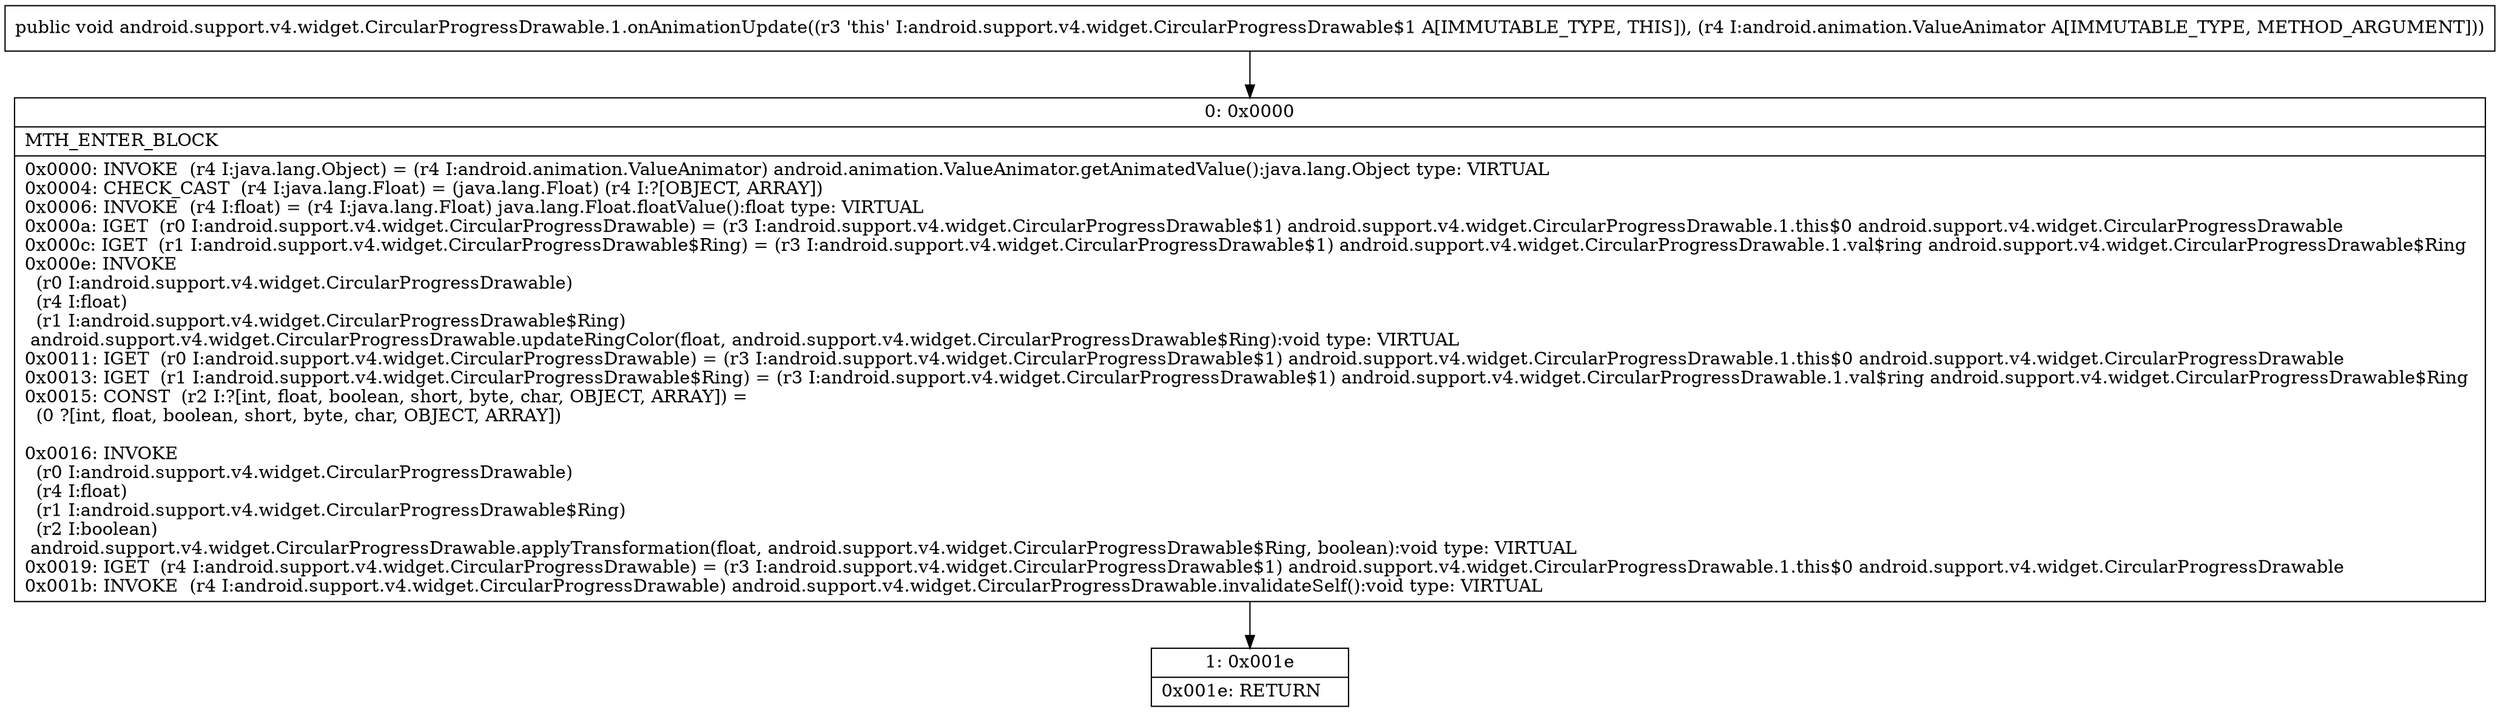 digraph "CFG forandroid.support.v4.widget.CircularProgressDrawable.1.onAnimationUpdate(Landroid\/animation\/ValueAnimator;)V" {
Node_0 [shape=record,label="{0\:\ 0x0000|MTH_ENTER_BLOCK\l|0x0000: INVOKE  (r4 I:java.lang.Object) = (r4 I:android.animation.ValueAnimator) android.animation.ValueAnimator.getAnimatedValue():java.lang.Object type: VIRTUAL \l0x0004: CHECK_CAST  (r4 I:java.lang.Float) = (java.lang.Float) (r4 I:?[OBJECT, ARRAY]) \l0x0006: INVOKE  (r4 I:float) = (r4 I:java.lang.Float) java.lang.Float.floatValue():float type: VIRTUAL \l0x000a: IGET  (r0 I:android.support.v4.widget.CircularProgressDrawable) = (r3 I:android.support.v4.widget.CircularProgressDrawable$1) android.support.v4.widget.CircularProgressDrawable.1.this$0 android.support.v4.widget.CircularProgressDrawable \l0x000c: IGET  (r1 I:android.support.v4.widget.CircularProgressDrawable$Ring) = (r3 I:android.support.v4.widget.CircularProgressDrawable$1) android.support.v4.widget.CircularProgressDrawable.1.val$ring android.support.v4.widget.CircularProgressDrawable$Ring \l0x000e: INVOKE  \l  (r0 I:android.support.v4.widget.CircularProgressDrawable)\l  (r4 I:float)\l  (r1 I:android.support.v4.widget.CircularProgressDrawable$Ring)\l android.support.v4.widget.CircularProgressDrawable.updateRingColor(float, android.support.v4.widget.CircularProgressDrawable$Ring):void type: VIRTUAL \l0x0011: IGET  (r0 I:android.support.v4.widget.CircularProgressDrawable) = (r3 I:android.support.v4.widget.CircularProgressDrawable$1) android.support.v4.widget.CircularProgressDrawable.1.this$0 android.support.v4.widget.CircularProgressDrawable \l0x0013: IGET  (r1 I:android.support.v4.widget.CircularProgressDrawable$Ring) = (r3 I:android.support.v4.widget.CircularProgressDrawable$1) android.support.v4.widget.CircularProgressDrawable.1.val$ring android.support.v4.widget.CircularProgressDrawable$Ring \l0x0015: CONST  (r2 I:?[int, float, boolean, short, byte, char, OBJECT, ARRAY]) = \l  (0 ?[int, float, boolean, short, byte, char, OBJECT, ARRAY])\l \l0x0016: INVOKE  \l  (r0 I:android.support.v4.widget.CircularProgressDrawable)\l  (r4 I:float)\l  (r1 I:android.support.v4.widget.CircularProgressDrawable$Ring)\l  (r2 I:boolean)\l android.support.v4.widget.CircularProgressDrawable.applyTransformation(float, android.support.v4.widget.CircularProgressDrawable$Ring, boolean):void type: VIRTUAL \l0x0019: IGET  (r4 I:android.support.v4.widget.CircularProgressDrawable) = (r3 I:android.support.v4.widget.CircularProgressDrawable$1) android.support.v4.widget.CircularProgressDrawable.1.this$0 android.support.v4.widget.CircularProgressDrawable \l0x001b: INVOKE  (r4 I:android.support.v4.widget.CircularProgressDrawable) android.support.v4.widget.CircularProgressDrawable.invalidateSelf():void type: VIRTUAL \l}"];
Node_1 [shape=record,label="{1\:\ 0x001e|0x001e: RETURN   \l}"];
MethodNode[shape=record,label="{public void android.support.v4.widget.CircularProgressDrawable.1.onAnimationUpdate((r3 'this' I:android.support.v4.widget.CircularProgressDrawable$1 A[IMMUTABLE_TYPE, THIS]), (r4 I:android.animation.ValueAnimator A[IMMUTABLE_TYPE, METHOD_ARGUMENT])) }"];
MethodNode -> Node_0;
Node_0 -> Node_1;
}

